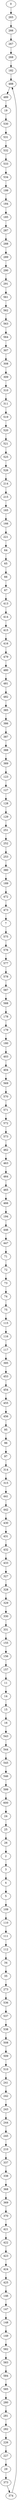 digraph {
0  ->  265
265  ->  266
266  ->  267
267  ->  268
268  ->  182
182  ->  488
488  ->  489
489  ->  19
19  ->  530
530  ->  531
531  ->  532
532  ->  533
533  ->  534
534  ->  199
199  ->  184
184  ->  185
185  ->  287
287  ->  288
288  ->  289
289  ->  290
290  ->  291
291  ->  561
561  ->  562
562  ->  563
563  ->  564
564  ->  307
307  ->  308
308  ->  309
309  ->  310
310  ->  311
311  ->  519
519  ->  520
520  ->  521
521  ->  525
525  ->  526
526  ->  214
214  ->  215
215  ->  165
165  ->  166
166  ->  221
221  ->  64
64  ->  65
65  ->  66
66  ->  67
67  ->  413
413  ->  414
414  ->  415
415  ->  416
416  ->  479
479  ->  480
480  ->  481
481  ->  482
482  ->  385
385  ->  386
386  ->  387
387  ->  388
388  ->  389
389  ->  123
123  ->  127
127  ->  128
128  ->  129
129  ->  251
251  ->  252
252  ->  253
253  ->  380
380  ->  189
189  ->  472
472  ->  473
473  ->  7
7  ->  575
575  ->  576
576  ->  577
577  ->  578
578  ->  587
587  ->  588
588  ->  178
178  ->  179
179  ->  180
180  ->  403
403  ->  404
404  ->  569
569  ->  570
570  ->  571
571  ->  572
572  ->  573
573  ->  462
462  ->  463
463  ->  464
464  ->  465
465  ->  466
466  ->  194
194  ->  446
446  ->  447
447  ->  71
71  ->  72
72  ->  73
73  ->  74
74  ->  75
75  ->  115
115  ->  116
116  ->  117
117  ->  395
395  ->  453
453  ->  454
454  ->  455
455  ->  456
456  ->  95
95  ->  96
96  ->  97
97  ->  314
314  ->  315
315  ->  441
441  ->  442
442  ->  430
430  ->  431
431  ->  432
432  ->  433
433  ->  327
327  ->  328
328  ->  329
329  ->  330
330  ->  331
331  ->  155
155  ->  156
156  ->  157
157  ->  11
11  ->  14
14  ->  15
15  ->  16
16  ->  543
543  ->  544
544  ->  545
545  ->  546
546  ->  599
599  ->  600
600  ->  24
24  ->  25
25  ->  26
26  ->  2
2  ->  3
3  ->  4
4  ->  5
5  ->  109
109  ->  110
110  ->  111
111  ->  112
112  ->  34
34  ->  35
35  ->  273
273  ->  536
536  ->  537
537  ->  538
538  ->  508
508  ->  509
509  ->  510
510  ->  241
241  ->  242
242  ->  243
243  ->  244
244  ->  245
245  ->  210
210  ->  337
337  ->  338
338  ->  368
368  ->  369
369  ->  370
370  ->  421
421  ->  422
422  ->  423
423  ->  424
424  ->  425
425  ->  146
146  ->  147
147  ->  148
148  ->  149
149  ->  582
582  ->  583
583  ->  584
584  ->  585
585  ->  280
280  ->  281
281  ->  282
282  ->  226
226  ->  227
227  ->  29
29  ->  373
373  ->  374
374  ->  488
}

